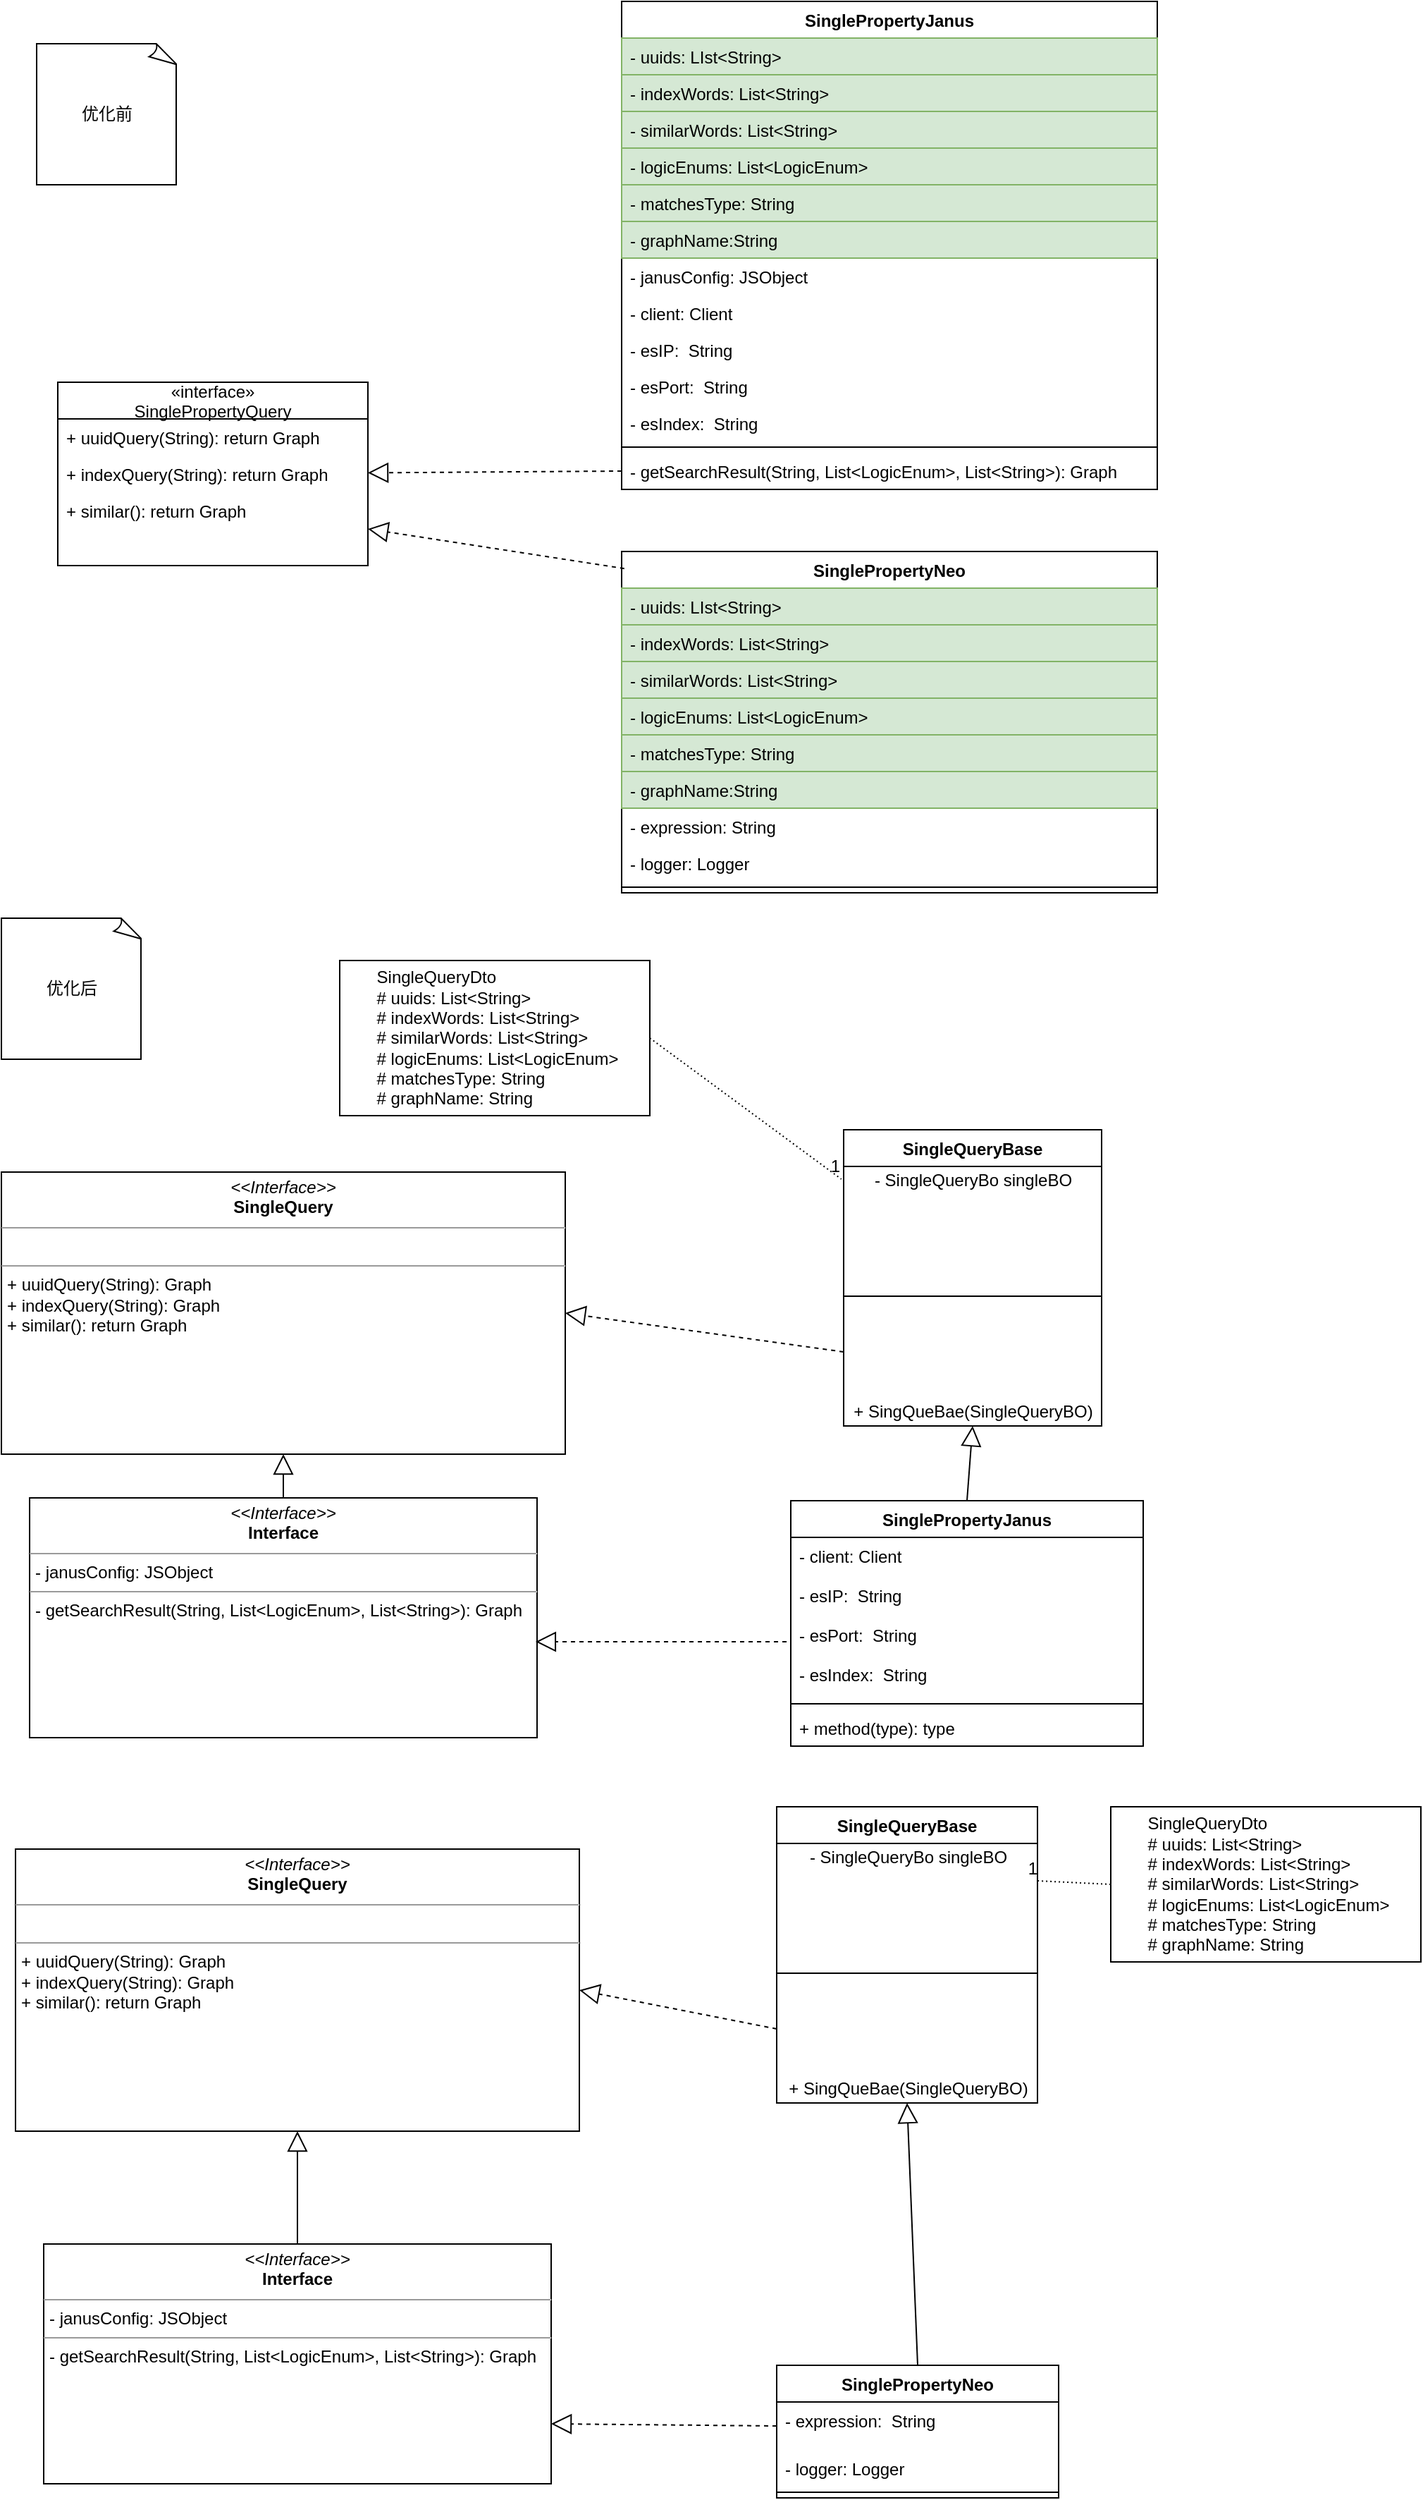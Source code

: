 <mxfile version="12.4.8" type="github">
  <diagram id="G2ogYklyL5Db48j7b1n5" name="Page-1">
    <mxGraphModel dx="974" dy="626" grid="1" gridSize="10" guides="1" tooltips="1" connect="1" arrows="1" fold="1" page="1" pageScale="1" pageWidth="827" pageHeight="1169" math="0" shadow="0">
      <root>
        <mxCell id="0"/>
        <mxCell id="1" parent="0"/>
        <mxCell id="mHAzWjMiSucVYzspW-z2-1" value="SinglePropertyJanus" style="swimlane;fontStyle=1;align=center;verticalAlign=top;childLayout=stackLayout;horizontal=1;startSize=26;horizontalStack=0;resizeParent=1;resizeParentMax=0;resizeLast=0;collapsible=1;marginBottom=0;" parent="1" vertex="1">
          <mxGeometry x="480" y="30" width="380" height="346" as="geometry">
            <mxRectangle x="580" y="980" width="160" height="26" as="alternateBounds"/>
          </mxGeometry>
        </mxCell>
        <mxCell id="mHAzWjMiSucVYzspW-z2-2" value="- uuids: LIst&lt;String&gt;" style="text;strokeColor=#82b366;fillColor=#d5e8d4;align=left;verticalAlign=top;spacingLeft=4;spacingRight=4;overflow=hidden;rotatable=0;points=[[0,0.5],[1,0.5]];portConstraint=eastwest;" parent="mHAzWjMiSucVYzspW-z2-1" vertex="1">
          <mxGeometry y="26" width="380" height="26" as="geometry"/>
        </mxCell>
        <mxCell id="6idwSDvZabJfZZZhELq6-32" value="- indexWords: List&lt;String&gt;" style="text;strokeColor=#82b366;fillColor=#d5e8d4;align=left;verticalAlign=top;spacingLeft=4;spacingRight=4;overflow=hidden;rotatable=0;points=[[0,0.5],[1,0.5]];portConstraint=eastwest;" vertex="1" parent="mHAzWjMiSucVYzspW-z2-1">
          <mxGeometry y="52" width="380" height="26" as="geometry"/>
        </mxCell>
        <mxCell id="6idwSDvZabJfZZZhELq6-33" value="- similarWords: List&lt;String&gt;" style="text;strokeColor=#82b366;fillColor=#d5e8d4;align=left;verticalAlign=top;spacingLeft=4;spacingRight=4;overflow=hidden;rotatable=0;points=[[0,0.5],[1,0.5]];portConstraint=eastwest;" vertex="1" parent="mHAzWjMiSucVYzspW-z2-1">
          <mxGeometry y="78" width="380" height="26" as="geometry"/>
        </mxCell>
        <mxCell id="6idwSDvZabJfZZZhELq6-35" value="- logicEnums: List&lt;LogicEnum&gt;" style="text;strokeColor=#82b366;fillColor=#d5e8d4;align=left;verticalAlign=top;spacingLeft=4;spacingRight=4;overflow=hidden;rotatable=0;points=[[0,0.5],[1,0.5]];portConstraint=eastwest;" vertex="1" parent="mHAzWjMiSucVYzspW-z2-1">
          <mxGeometry y="104" width="380" height="26" as="geometry"/>
        </mxCell>
        <mxCell id="6idwSDvZabJfZZZhELq6-36" value="- matchesType: String" style="text;strokeColor=#82b366;fillColor=#d5e8d4;align=left;verticalAlign=top;spacingLeft=4;spacingRight=4;overflow=hidden;rotatable=0;points=[[0,0.5],[1,0.5]];portConstraint=eastwest;" vertex="1" parent="mHAzWjMiSucVYzspW-z2-1">
          <mxGeometry y="130" width="380" height="26" as="geometry"/>
        </mxCell>
        <mxCell id="6idwSDvZabJfZZZhELq6-37" value="- graphName:String " style="text;strokeColor=#82b366;fillColor=#d5e8d4;align=left;verticalAlign=top;spacingLeft=4;spacingRight=4;overflow=hidden;rotatable=0;points=[[0,0.5],[1,0.5]];portConstraint=eastwest;" vertex="1" parent="mHAzWjMiSucVYzspW-z2-1">
          <mxGeometry y="156" width="380" height="26" as="geometry"/>
        </mxCell>
        <mxCell id="6idwSDvZabJfZZZhELq6-34" value="- janusConfig: JSObject" style="text;strokeColor=none;fillColor=none;align=left;verticalAlign=top;spacingLeft=4;spacingRight=4;overflow=hidden;rotatable=0;points=[[0,0.5],[1,0.5]];portConstraint=eastwest;" vertex="1" parent="mHAzWjMiSucVYzspW-z2-1">
          <mxGeometry y="182" width="380" height="26" as="geometry"/>
        </mxCell>
        <mxCell id="6idwSDvZabJfZZZhELq6-39" value="- client: Client" style="text;strokeColor=none;fillColor=none;align=left;verticalAlign=top;spacingLeft=4;spacingRight=4;overflow=hidden;rotatable=0;points=[[0,0.5],[1,0.5]];portConstraint=eastwest;" vertex="1" parent="mHAzWjMiSucVYzspW-z2-1">
          <mxGeometry y="208" width="380" height="26" as="geometry"/>
        </mxCell>
        <mxCell id="6idwSDvZabJfZZZhELq6-40" value="- esIP:  String" style="text;strokeColor=none;fillColor=none;align=left;verticalAlign=top;spacingLeft=4;spacingRight=4;overflow=hidden;rotatable=0;points=[[0,0.5],[1,0.5]];portConstraint=eastwest;" vertex="1" parent="mHAzWjMiSucVYzspW-z2-1">
          <mxGeometry y="234" width="380" height="26" as="geometry"/>
        </mxCell>
        <mxCell id="6idwSDvZabJfZZZhELq6-41" value="- esPort:  String" style="text;strokeColor=none;fillColor=none;align=left;verticalAlign=top;spacingLeft=4;spacingRight=4;overflow=hidden;rotatable=0;points=[[0,0.5],[1,0.5]];portConstraint=eastwest;" vertex="1" parent="mHAzWjMiSucVYzspW-z2-1">
          <mxGeometry y="260" width="380" height="26" as="geometry"/>
        </mxCell>
        <mxCell id="6idwSDvZabJfZZZhELq6-38" value="- esIndex:  String" style="text;strokeColor=none;fillColor=none;align=left;verticalAlign=top;spacingLeft=4;spacingRight=4;overflow=hidden;rotatable=0;points=[[0,0.5],[1,0.5]];portConstraint=eastwest;" vertex="1" parent="mHAzWjMiSucVYzspW-z2-1">
          <mxGeometry y="286" width="380" height="26" as="geometry"/>
        </mxCell>
        <mxCell id="mHAzWjMiSucVYzspW-z2-3" value="" style="line;strokeWidth=1;fillColor=none;align=left;verticalAlign=middle;spacingTop=-1;spacingLeft=3;spacingRight=3;rotatable=0;labelPosition=right;points=[];portConstraint=eastwest;" parent="mHAzWjMiSucVYzspW-z2-1" vertex="1">
          <mxGeometry y="312" width="380" height="8" as="geometry"/>
        </mxCell>
        <mxCell id="6idwSDvZabJfZZZhELq6-44" value="- getSearchResult(String, List&lt;LogicEnum&gt;, List&lt;String&gt;): Graph" style="text;strokeColor=none;fillColor=none;align=left;verticalAlign=top;spacingLeft=4;spacingRight=4;overflow=hidden;rotatable=0;points=[[0,0.5],[1,0.5]];portConstraint=eastwest;" vertex="1" parent="mHAzWjMiSucVYzspW-z2-1">
          <mxGeometry y="320" width="380" height="26" as="geometry"/>
        </mxCell>
        <mxCell id="6idwSDvZabJfZZZhELq6-11" value="«interface»&#xa;SinglePropertyQuery" style="swimlane;fontStyle=0;childLayout=stackLayout;horizontal=1;startSize=26;fillColor=none;horizontalStack=0;resizeParent=1;resizeParentMax=0;resizeLast=0;collapsible=1;marginBottom=0;" vertex="1" parent="1">
          <mxGeometry x="80" y="300" width="220" height="130" as="geometry"/>
        </mxCell>
        <mxCell id="6idwSDvZabJfZZZhELq6-12" value="+ uuidQuery(String): return Graph" style="text;strokeColor=none;fillColor=none;align=left;verticalAlign=top;spacingLeft=4;spacingRight=4;overflow=hidden;rotatable=0;points=[[0,0.5],[1,0.5]];portConstraint=eastwest;" vertex="1" parent="6idwSDvZabJfZZZhELq6-11">
          <mxGeometry y="26" width="220" height="26" as="geometry"/>
        </mxCell>
        <mxCell id="6idwSDvZabJfZZZhELq6-13" value="+ indexQuery(String): return Graph" style="text;strokeColor=none;fillColor=none;align=left;verticalAlign=top;spacingLeft=4;spacingRight=4;overflow=hidden;rotatable=0;points=[[0,0.5],[1,0.5]];portConstraint=eastwest;" vertex="1" parent="6idwSDvZabJfZZZhELq6-11">
          <mxGeometry y="52" width="220" height="26" as="geometry"/>
        </mxCell>
        <mxCell id="6idwSDvZabJfZZZhELq6-14" value="+ similar(): return Graph" style="text;strokeColor=none;fillColor=none;align=left;verticalAlign=top;spacingLeft=4;spacingRight=4;overflow=hidden;rotatable=0;points=[[0,0.5],[1,0.5]];portConstraint=eastwest;" vertex="1" parent="6idwSDvZabJfZZZhELq6-11">
          <mxGeometry y="78" width="220" height="52" as="geometry"/>
        </mxCell>
        <mxCell id="6idwSDvZabJfZZZhELq6-21" value="SinglePropertyNeo" style="swimlane;fontStyle=1;align=center;verticalAlign=top;childLayout=stackLayout;horizontal=1;startSize=26;horizontalStack=0;resizeParent=1;resizeParentMax=0;resizeLast=0;collapsible=1;marginBottom=0;" vertex="1" parent="1">
          <mxGeometry x="590" y="1706" width="200" height="94" as="geometry"/>
        </mxCell>
        <mxCell id="6idwSDvZabJfZZZhELq6-22" value="- expression:  String" style="text;strokeColor=none;fillColor=none;align=left;verticalAlign=top;spacingLeft=4;spacingRight=4;overflow=hidden;rotatable=0;points=[[0,0.5],[1,0.5]];portConstraint=eastwest;" vertex="1" parent="6idwSDvZabJfZZZhELq6-21">
          <mxGeometry y="26" width="200" height="34" as="geometry"/>
        </mxCell>
        <mxCell id="6idwSDvZabJfZZZhELq6-26" value="- logger: Logger" style="text;strokeColor=none;fillColor=none;align=left;verticalAlign=top;spacingLeft=4;spacingRight=4;overflow=hidden;rotatable=0;points=[[0,0.5],[1,0.5]];portConstraint=eastwest;" vertex="1" parent="6idwSDvZabJfZZZhELq6-21">
          <mxGeometry y="60" width="200" height="26" as="geometry"/>
        </mxCell>
        <mxCell id="6idwSDvZabJfZZZhELq6-23" value="" style="line;strokeWidth=1;fillColor=none;align=left;verticalAlign=middle;spacingTop=-1;spacingLeft=3;spacingRight=3;rotatable=0;labelPosition=right;points=[];portConstraint=eastwest;" vertex="1" parent="6idwSDvZabJfZZZhELq6-21">
          <mxGeometry y="86" width="200" height="8" as="geometry"/>
        </mxCell>
        <mxCell id="6idwSDvZabJfZZZhELq6-46" value="SinglePropertyNeo" style="swimlane;fontStyle=1;align=center;verticalAlign=top;childLayout=stackLayout;horizontal=1;startSize=26;horizontalStack=0;resizeParent=1;resizeParentMax=0;resizeLast=0;collapsible=1;marginBottom=0;" vertex="1" parent="1">
          <mxGeometry x="480" y="420" width="380" height="242" as="geometry">
            <mxRectangle x="580" y="980" width="160" height="26" as="alternateBounds"/>
          </mxGeometry>
        </mxCell>
        <mxCell id="6idwSDvZabJfZZZhELq6-47" value="- uuids: LIst&lt;String&gt;" style="text;strokeColor=#82b366;fillColor=#d5e8d4;align=left;verticalAlign=top;spacingLeft=4;spacingRight=4;overflow=hidden;rotatable=0;points=[[0,0.5],[1,0.5]];portConstraint=eastwest;" vertex="1" parent="6idwSDvZabJfZZZhELq6-46">
          <mxGeometry y="26" width="380" height="26" as="geometry"/>
        </mxCell>
        <mxCell id="6idwSDvZabJfZZZhELq6-48" value="- indexWords: List&lt;String&gt;" style="text;strokeColor=#82b366;fillColor=#d5e8d4;align=left;verticalAlign=top;spacingLeft=4;spacingRight=4;overflow=hidden;rotatable=0;points=[[0,0.5],[1,0.5]];portConstraint=eastwest;" vertex="1" parent="6idwSDvZabJfZZZhELq6-46">
          <mxGeometry y="52" width="380" height="26" as="geometry"/>
        </mxCell>
        <mxCell id="6idwSDvZabJfZZZhELq6-49" value="- similarWords: List&lt;String&gt;" style="text;strokeColor=#82b366;fillColor=#d5e8d4;align=left;verticalAlign=top;spacingLeft=4;spacingRight=4;overflow=hidden;rotatable=0;points=[[0,0.5],[1,0.5]];portConstraint=eastwest;" vertex="1" parent="6idwSDvZabJfZZZhELq6-46">
          <mxGeometry y="78" width="380" height="26" as="geometry"/>
        </mxCell>
        <mxCell id="6idwSDvZabJfZZZhELq6-50" value="- logicEnums: List&lt;LogicEnum&gt;" style="text;strokeColor=#82b366;fillColor=#d5e8d4;align=left;verticalAlign=top;spacingLeft=4;spacingRight=4;overflow=hidden;rotatable=0;points=[[0,0.5],[1,0.5]];portConstraint=eastwest;" vertex="1" parent="6idwSDvZabJfZZZhELq6-46">
          <mxGeometry y="104" width="380" height="26" as="geometry"/>
        </mxCell>
        <mxCell id="6idwSDvZabJfZZZhELq6-51" value="- matchesType: String" style="text;strokeColor=#82b366;fillColor=#d5e8d4;align=left;verticalAlign=top;spacingLeft=4;spacingRight=4;overflow=hidden;rotatable=0;points=[[0,0.5],[1,0.5]];portConstraint=eastwest;" vertex="1" parent="6idwSDvZabJfZZZhELq6-46">
          <mxGeometry y="130" width="380" height="26" as="geometry"/>
        </mxCell>
        <mxCell id="6idwSDvZabJfZZZhELq6-52" value="- graphName:String " style="text;strokeColor=#82b366;fillColor=#d5e8d4;align=left;verticalAlign=top;spacingLeft=4;spacingRight=4;overflow=hidden;rotatable=0;points=[[0,0.5],[1,0.5]];portConstraint=eastwest;" vertex="1" parent="6idwSDvZabJfZZZhELq6-46">
          <mxGeometry y="156" width="380" height="26" as="geometry"/>
        </mxCell>
        <mxCell id="6idwSDvZabJfZZZhELq6-53" value="- expression: String" style="text;strokeColor=none;fillColor=none;align=left;verticalAlign=top;spacingLeft=4;spacingRight=4;overflow=hidden;rotatable=0;points=[[0,0.5],[1,0.5]];portConstraint=eastwest;" vertex="1" parent="6idwSDvZabJfZZZhELq6-46">
          <mxGeometry y="182" width="380" height="26" as="geometry"/>
        </mxCell>
        <mxCell id="6idwSDvZabJfZZZhELq6-54" value="- logger: Logger" style="text;strokeColor=none;fillColor=none;align=left;verticalAlign=top;spacingLeft=4;spacingRight=4;overflow=hidden;rotatable=0;points=[[0,0.5],[1,0.5]];portConstraint=eastwest;" vertex="1" parent="6idwSDvZabJfZZZhELq6-46">
          <mxGeometry y="208" width="380" height="26" as="geometry"/>
        </mxCell>
        <mxCell id="6idwSDvZabJfZZZhELq6-58" value="" style="line;strokeWidth=1;fillColor=none;align=left;verticalAlign=middle;spacingTop=-1;spacingLeft=3;spacingRight=3;rotatable=0;labelPosition=right;points=[];portConstraint=eastwest;" vertex="1" parent="6idwSDvZabJfZZZhELq6-46">
          <mxGeometry y="234" width="380" height="8" as="geometry"/>
        </mxCell>
        <mxCell id="6idwSDvZabJfZZZhELq6-75" value="优化前" style="whiteSpace=wrap;html=1;shape=mxgraph.basic.document" vertex="1" parent="1">
          <mxGeometry x="65" y="60" width="100" height="100" as="geometry"/>
        </mxCell>
        <mxCell id="6idwSDvZabJfZZZhELq6-78" value="优化后" style="whiteSpace=wrap;html=1;shape=mxgraph.basic.document" vertex="1" parent="1">
          <mxGeometry x="40" y="680" width="100" height="100" as="geometry"/>
        </mxCell>
        <mxCell id="6idwSDvZabJfZZZhELq6-90" value="" style="endArrow=block;dashed=1;endFill=0;endSize=12;html=1;exitX=0.005;exitY=0.05;exitDx=0;exitDy=0;exitPerimeter=0;entryX=1;entryY=0.5;entryDx=0;entryDy=0;" edge="1" parent="1" source="6idwSDvZabJfZZZhELq6-46" target="6idwSDvZabJfZZZhELq6-14">
          <mxGeometry width="160" relative="1" as="geometry">
            <mxPoint x="165" y="490" as="sourcePoint"/>
            <mxPoint x="325" y="490" as="targetPoint"/>
          </mxGeometry>
        </mxCell>
        <mxCell id="6idwSDvZabJfZZZhELq6-91" value="" style="endArrow=block;dashed=1;endFill=0;endSize=12;html=1;exitX=0;exitY=0.5;exitDx=0;exitDy=0;" edge="1" parent="1" source="6idwSDvZabJfZZZhELq6-44" target="6idwSDvZabJfZZZhELq6-11">
          <mxGeometry width="160" relative="1" as="geometry">
            <mxPoint x="150" y="580" as="sourcePoint"/>
            <mxPoint x="310" y="580" as="targetPoint"/>
          </mxGeometry>
        </mxCell>
        <mxCell id="6idwSDvZabJfZZZhELq6-96" value="&lt;p style=&quot;margin: 0px ; margin-top: 4px ; text-align: center&quot;&gt;&lt;i&gt;&amp;lt;&amp;lt;Interface&amp;gt;&amp;gt;&lt;/i&gt;&lt;br&gt;&lt;b&gt;SingleQuery&lt;/b&gt;&lt;/p&gt;&lt;hr size=&quot;1&quot;&gt;&lt;p style=&quot;margin: 0px ; margin-left: 4px&quot;&gt;&lt;br&gt;&lt;/p&gt;&lt;hr size=&quot;1&quot;&gt;&lt;p style=&quot;margin: 0px ; margin-left: 4px&quot;&gt;+ uuidQuery(String): Graph&lt;/p&gt;&lt;p style=&quot;margin: 0px ; margin-left: 4px&quot;&gt;+ indexQuery(String): Graph&lt;/p&gt;&lt;p style=&quot;margin: 0px ; margin-left: 4px&quot;&gt;+ similar(): return Graph&lt;br&gt;&lt;/p&gt;" style="verticalAlign=top;align=left;overflow=fill;fontSize=12;fontFamily=Helvetica;html=1;" vertex="1" parent="1">
          <mxGeometry x="40" y="860" width="400" height="200" as="geometry"/>
        </mxCell>
        <mxCell id="6idwSDvZabJfZZZhELq6-103" value="SingleQueryBase" style="swimlane;fontStyle=1;align=center;verticalAlign=top;childLayout=stackLayout;horizontal=1;startSize=26;horizontalStack=0;resizeParent=1;resizeParentMax=0;resizeLast=0;collapsible=1;marginBottom=0;" vertex="1" parent="1">
          <mxGeometry x="637.5" y="830" width="183" height="210" as="geometry"/>
        </mxCell>
        <mxCell id="6idwSDvZabJfZZZhELq6-138" value="- SingleQueryBo singleBO" style="text;html=1;align=center;verticalAlign=middle;resizable=0;points=[];autosize=1;" vertex="1" parent="6idwSDvZabJfZZZhELq6-103">
          <mxGeometry y="26" width="183" height="20" as="geometry"/>
        </mxCell>
        <mxCell id="6idwSDvZabJfZZZhELq6-105" value="" style="line;strokeWidth=1;fillColor=none;align=left;verticalAlign=middle;spacingTop=-1;spacingLeft=3;spacingRight=3;rotatable=0;labelPosition=right;points=[];portConstraint=eastwest;" vertex="1" parent="6idwSDvZabJfZZZhELq6-103">
          <mxGeometry y="46" width="183" height="144" as="geometry"/>
        </mxCell>
        <mxCell id="6idwSDvZabJfZZZhELq6-152" value="+ SingQueBae(SingleQueryBO)" style="text;html=1;align=center;verticalAlign=middle;resizable=0;points=[];autosize=1;" vertex="1" parent="6idwSDvZabJfZZZhELq6-103">
          <mxGeometry y="190" width="183" height="20" as="geometry"/>
        </mxCell>
        <mxCell id="6idwSDvZabJfZZZhELq6-107" value="" style="endArrow=block;dashed=1;endFill=0;endSize=12;html=1;entryX=1;entryY=0.5;entryDx=0;entryDy=0;exitX=0;exitY=0.75;exitDx=0;exitDy=0;" edge="1" parent="1" source="6idwSDvZabJfZZZhELq6-103" target="6idwSDvZabJfZZZhELq6-96">
          <mxGeometry width="160" relative="1" as="geometry">
            <mxPoint x="510" y="1020" as="sourcePoint"/>
            <mxPoint x="670" y="1020" as="targetPoint"/>
          </mxGeometry>
        </mxCell>
        <mxCell id="6idwSDvZabJfZZZhELq6-111" value="&lt;p style=&quot;margin: 0px ; margin-top: 4px ; text-align: center&quot;&gt;&lt;i&gt;&amp;lt;&amp;lt;Interface&amp;gt;&amp;gt;&lt;/i&gt;&lt;br&gt;&lt;b&gt;Interface&lt;/b&gt;&lt;/p&gt;&lt;hr size=&quot;1&quot;&gt;&lt;p style=&quot;margin: 0px ; margin-left: 4px&quot;&gt;- janusConfig: JSObject&lt;br&gt;&lt;/p&gt;&lt;hr size=&quot;1&quot;&gt;&lt;p style=&quot;margin: 0px ; margin-left: 4px&quot;&gt;- getSearchResult(String, List&amp;lt;LogicEnum&amp;gt;, List&amp;lt;String&amp;gt;): Graph&lt;br&gt;&lt;/p&gt;" style="verticalAlign=top;align=left;overflow=fill;fontSize=12;fontFamily=Helvetica;html=1;" vertex="1" parent="1">
          <mxGeometry x="60" y="1091" width="360" height="170" as="geometry"/>
        </mxCell>
        <mxCell id="6idwSDvZabJfZZZhELq6-113" value="SinglePropertyJanus" style="swimlane;fontStyle=1;align=center;verticalAlign=top;childLayout=stackLayout;horizontal=1;startSize=26;horizontalStack=0;resizeParent=1;resizeParentMax=0;resizeLast=0;collapsible=1;marginBottom=0;" vertex="1" parent="1">
          <mxGeometry x="600" y="1093" width="250" height="174" as="geometry"/>
        </mxCell>
        <mxCell id="6idwSDvZabJfZZZhELq6-114" value="- client: Client&#xa;&#xa;- esIP:  String&#xa;&#xa;- esPort:  String&#xa;&#xa;- esIndex:  String&#xa;" style="text;strokeColor=none;fillColor=none;align=left;verticalAlign=top;spacingLeft=4;spacingRight=4;overflow=hidden;rotatable=0;points=[[0,0.5],[1,0.5]];portConstraint=eastwest;" vertex="1" parent="6idwSDvZabJfZZZhELq6-113">
          <mxGeometry y="26" width="250" height="114" as="geometry"/>
        </mxCell>
        <mxCell id="6idwSDvZabJfZZZhELq6-115" value="" style="line;strokeWidth=1;fillColor=none;align=left;verticalAlign=middle;spacingTop=-1;spacingLeft=3;spacingRight=3;rotatable=0;labelPosition=right;points=[];portConstraint=eastwest;" vertex="1" parent="6idwSDvZabJfZZZhELq6-113">
          <mxGeometry y="140" width="250" height="8" as="geometry"/>
        </mxCell>
        <mxCell id="6idwSDvZabJfZZZhELq6-116" value="+ method(type): type" style="text;strokeColor=none;fillColor=none;align=left;verticalAlign=top;spacingLeft=4;spacingRight=4;overflow=hidden;rotatable=0;points=[[0,0.5],[1,0.5]];portConstraint=eastwest;" vertex="1" parent="6idwSDvZabJfZZZhELq6-113">
          <mxGeometry y="148" width="250" height="26" as="geometry"/>
        </mxCell>
        <mxCell id="6idwSDvZabJfZZZhELq6-117" value="" style="edgeStyle=none;html=1;endSize=12;endArrow=block;endFill=0;entryX=0.5;entryY=1;entryDx=0;entryDy=0;exitX=0.5;exitY=0;exitDx=0;exitDy=0;" edge="1" parent="1" source="6idwSDvZabJfZZZhELq6-113" target="6idwSDvZabJfZZZhELq6-103">
          <mxGeometry width="160" relative="1" as="geometry">
            <mxPoint x="420" y="1070" as="sourcePoint"/>
            <mxPoint x="580" y="1070" as="targetPoint"/>
          </mxGeometry>
        </mxCell>
        <mxCell id="6idwSDvZabJfZZZhELq6-118" value="" style="endArrow=block;dashed=1;endFill=0;endSize=12;html=1;exitX=-0.012;exitY=0.649;exitDx=0;exitDy=0;exitPerimeter=0;entryX=0.997;entryY=0.6;entryDx=0;entryDy=0;entryPerimeter=0;" edge="1" parent="1" source="6idwSDvZabJfZZZhELq6-114" target="6idwSDvZabJfZZZhELq6-111">
          <mxGeometry width="160" relative="1" as="geometry">
            <mxPoint x="600" y="1169" as="sourcePoint"/>
            <mxPoint x="450" y="1180" as="targetPoint"/>
          </mxGeometry>
        </mxCell>
        <mxCell id="6idwSDvZabJfZZZhELq6-119" value="" style="edgeStyle=none;html=1;endSize=12;endArrow=block;endFill=0;entryX=0.5;entryY=1;entryDx=0;entryDy=0;exitX=0.5;exitY=0;exitDx=0;exitDy=0;" edge="1" parent="1" source="6idwSDvZabJfZZZhELq6-111" target="6idwSDvZabJfZZZhELq6-96">
          <mxGeometry width="160" relative="1" as="geometry">
            <mxPoint x="420" y="1080" as="sourcePoint"/>
            <mxPoint x="580" y="1080" as="targetPoint"/>
          </mxGeometry>
        </mxCell>
        <mxCell id="6idwSDvZabJfZZZhELq6-120" value="&lt;p style=&quot;margin: 0px ; margin-top: 4px ; text-align: center&quot;&gt;&lt;i&gt;&amp;lt;&amp;lt;Interface&amp;gt;&amp;gt;&lt;/i&gt;&lt;br&gt;&lt;b&gt;SingleQuery&lt;/b&gt;&lt;/p&gt;&lt;hr size=&quot;1&quot;&gt;&lt;p style=&quot;margin: 0px ; margin-left: 4px&quot;&gt;&lt;br&gt;&lt;/p&gt;&lt;hr size=&quot;1&quot;&gt;&lt;p style=&quot;margin: 0px ; margin-left: 4px&quot;&gt;+ uuidQuery(String): Graph&lt;/p&gt;&lt;p style=&quot;margin: 0px ; margin-left: 4px&quot;&gt;+ indexQuery(String): Graph&lt;/p&gt;&lt;p style=&quot;margin: 0px ; margin-left: 4px&quot;&gt;+ similar(): return Graph&lt;br&gt;&lt;/p&gt;" style="verticalAlign=top;align=left;overflow=fill;fontSize=12;fontFamily=Helvetica;html=1;" vertex="1" parent="1">
          <mxGeometry x="50" y="1340" width="400" height="200" as="geometry"/>
        </mxCell>
        <mxCell id="6idwSDvZabJfZZZhELq6-121" value="SingleQueryBase" style="swimlane;fontStyle=1;align=center;verticalAlign=top;childLayout=stackLayout;horizontal=1;startSize=26;horizontalStack=0;resizeParent=1;resizeParentMax=0;resizeLast=0;collapsible=1;marginBottom=0;" vertex="1" parent="1">
          <mxGeometry x="590" y="1310" width="185" height="210" as="geometry"/>
        </mxCell>
        <mxCell id="6idwSDvZabJfZZZhELq6-142" value="- SingleQueryBo singleBO" style="text;html=1;align=center;verticalAlign=middle;resizable=0;points=[];autosize=1;" vertex="1" parent="6idwSDvZabJfZZZhELq6-121">
          <mxGeometry y="26" width="185" height="20" as="geometry"/>
        </mxCell>
        <mxCell id="6idwSDvZabJfZZZhELq6-122" value="" style="line;strokeWidth=1;fillColor=none;align=left;verticalAlign=middle;spacingTop=-1;spacingLeft=3;spacingRight=3;rotatable=0;labelPosition=right;points=[];portConstraint=eastwest;" vertex="1" parent="6idwSDvZabJfZZZhELq6-121">
          <mxGeometry y="46" width="185" height="144" as="geometry"/>
        </mxCell>
        <mxCell id="6idwSDvZabJfZZZhELq6-157" value="+ SingQueBae(SingleQueryBO)" style="text;html=1;align=center;verticalAlign=middle;resizable=0;points=[];autosize=1;" vertex="1" parent="6idwSDvZabJfZZZhELq6-121">
          <mxGeometry y="190" width="185" height="20" as="geometry"/>
        </mxCell>
        <mxCell id="6idwSDvZabJfZZZhELq6-123" value="" style="endArrow=block;dashed=1;endFill=0;endSize=12;html=1;entryX=1;entryY=0.5;entryDx=0;entryDy=0;exitX=0;exitY=0.75;exitDx=0;exitDy=0;" edge="1" parent="1" source="6idwSDvZabJfZZZhELq6-121" target="6idwSDvZabJfZZZhELq6-120">
          <mxGeometry width="160" relative="1" as="geometry">
            <mxPoint x="800" y="1590" as="sourcePoint"/>
            <mxPoint x="960" y="1590" as="targetPoint"/>
          </mxGeometry>
        </mxCell>
        <mxCell id="6idwSDvZabJfZZZhELq6-124" value="&lt;p style=&quot;margin: 0px ; margin-top: 4px ; text-align: center&quot;&gt;&lt;i&gt;&amp;lt;&amp;lt;Interface&amp;gt;&amp;gt;&lt;/i&gt;&lt;br&gt;&lt;b&gt;Interface&lt;/b&gt;&lt;/p&gt;&lt;hr size=&quot;1&quot;&gt;&lt;p style=&quot;margin: 0px ; margin-left: 4px&quot;&gt;- janusConfig: JSObject&lt;br&gt;&lt;/p&gt;&lt;hr size=&quot;1&quot;&gt;&lt;p style=&quot;margin: 0px ; margin-left: 4px&quot;&gt;- getSearchResult(String, List&amp;lt;LogicEnum&amp;gt;, List&amp;lt;String&amp;gt;): Graph&lt;br&gt;&lt;/p&gt;" style="verticalAlign=top;align=left;overflow=fill;fontSize=12;fontFamily=Helvetica;html=1;" vertex="1" parent="1">
          <mxGeometry x="70" y="1620" width="360" height="170" as="geometry"/>
        </mxCell>
        <mxCell id="6idwSDvZabJfZZZhELq6-129" value="" style="edgeStyle=none;html=1;endSize=12;endArrow=block;endFill=0;entryX=0.5;entryY=1;entryDx=0;entryDy=0;exitX=0.5;exitY=0;exitDx=0;exitDy=0;" edge="1" parent="1" source="6idwSDvZabJfZZZhELq6-21" target="6idwSDvZabJfZZZhELq6-121">
          <mxGeometry width="160" relative="1" as="geometry">
            <mxPoint x="690" y="1650" as="sourcePoint"/>
            <mxPoint x="870" y="1640" as="targetPoint"/>
          </mxGeometry>
        </mxCell>
        <mxCell id="6idwSDvZabJfZZZhELq6-130" value="" style="endArrow=block;dashed=1;endFill=0;endSize=12;html=1;exitX=0;exitY=0.5;exitDx=0;exitDy=0;entryX=1;entryY=0.75;entryDx=0;entryDy=0;" edge="1" parent="1" source="6idwSDvZabJfZZZhELq6-22" target="6idwSDvZabJfZZZhELq6-124">
          <mxGeometry width="160" relative="1" as="geometry">
            <mxPoint x="562" y="1749.986" as="sourcePoint"/>
            <mxPoint x="400" y="1770" as="targetPoint"/>
            <Array as="points"/>
          </mxGeometry>
        </mxCell>
        <mxCell id="6idwSDvZabJfZZZhELq6-131" value="" style="edgeStyle=none;html=1;endSize=12;endArrow=block;endFill=0;entryX=0.5;entryY=1;entryDx=0;entryDy=0;exitX=0.5;exitY=0;exitDx=0;exitDy=0;" edge="1" parent="1" source="6idwSDvZabJfZZZhELq6-124" target="6idwSDvZabJfZZZhELq6-120">
          <mxGeometry width="160" relative="1" as="geometry">
            <mxPoint x="710" y="1650" as="sourcePoint"/>
            <mxPoint x="870" y="1650" as="targetPoint"/>
          </mxGeometry>
        </mxCell>
        <mxCell id="6idwSDvZabJfZZZhELq6-137" value="&lt;p style=&quot;text-align: left ; white-space: nowrap ; margin: 0px 0px 0px 4px&quot;&gt;&lt;span&gt;SingleQueryDto&lt;/span&gt;&lt;/p&gt;&lt;p style=&quot;text-align: left ; white-space: nowrap ; margin: 0px 0px 0px 4px&quot;&gt;&lt;span&gt;# uuids: List&amp;lt;String&amp;gt;&lt;/span&gt;&lt;br&gt;&lt;/p&gt;&lt;p style=&quot;text-align: left ; white-space: nowrap ; margin: 0px 0px 0px 4px&quot;&gt;# indexWords: List&amp;lt;String&amp;gt;&lt;/p&gt;&lt;p style=&quot;text-align: left ; white-space: nowrap ; margin: 0px 0px 0px 4px&quot;&gt;# similarWords: List&amp;lt;String&amp;gt;&lt;/p&gt;&lt;p style=&quot;text-align: left ; white-space: nowrap ; margin: 0px 0px 0px 4px&quot;&gt;# logicEnums: List&amp;lt;LogicEnum&amp;gt;&lt;/p&gt;&lt;p style=&quot;text-align: left ; white-space: nowrap ; margin: 0px 0px 0px 4px&quot;&gt;# matchesType: String&lt;/p&gt;&lt;p style=&quot;text-align: left ; white-space: nowrap ; margin: 0px 0px 0px 4px&quot;&gt;# graphName: String&lt;/p&gt;" style="whiteSpace=wrap;html=1;align=center;" vertex="1" parent="1">
          <mxGeometry x="280" y="710" width="220" height="110" as="geometry"/>
        </mxCell>
        <mxCell id="6idwSDvZabJfZZZhELq6-139" value="" style="endArrow=none;html=1;rounded=0;dashed=1;dashPattern=1 2;entryX=-0.009;entryY=0.45;entryDx=0;entryDy=0;entryPerimeter=0;exitX=1;exitY=0.5;exitDx=0;exitDy=0;" edge="1" parent="1" source="6idwSDvZabJfZZZhELq6-137" target="6idwSDvZabJfZZZhELq6-138">
          <mxGeometry relative="1" as="geometry">
            <mxPoint x="540" y="750" as="sourcePoint"/>
            <mxPoint x="700" y="750" as="targetPoint"/>
          </mxGeometry>
        </mxCell>
        <mxCell id="6idwSDvZabJfZZZhELq6-140" value="1" style="resizable=0;html=1;align=right;verticalAlign=bottom;" connectable="0" vertex="1" parent="6idwSDvZabJfZZZhELq6-139">
          <mxGeometry x="1" relative="1" as="geometry"/>
        </mxCell>
        <mxCell id="6idwSDvZabJfZZZhELq6-141" value="&lt;p style=&quot;text-align: left ; white-space: nowrap ; margin: 0px 0px 0px 4px&quot;&gt;&lt;span&gt;SingleQueryDto&lt;/span&gt;&lt;/p&gt;&lt;p style=&quot;text-align: left ; white-space: nowrap ; margin: 0px 0px 0px 4px&quot;&gt;&lt;span&gt;# uuids: List&amp;lt;String&amp;gt;&lt;/span&gt;&lt;br&gt;&lt;/p&gt;&lt;p style=&quot;text-align: left ; white-space: nowrap ; margin: 0px 0px 0px 4px&quot;&gt;# indexWords: List&amp;lt;String&amp;gt;&lt;/p&gt;&lt;p style=&quot;text-align: left ; white-space: nowrap ; margin: 0px 0px 0px 4px&quot;&gt;# similarWords: List&amp;lt;String&amp;gt;&lt;/p&gt;&lt;p style=&quot;text-align: left ; white-space: nowrap ; margin: 0px 0px 0px 4px&quot;&gt;# logicEnums: List&amp;lt;LogicEnum&amp;gt;&lt;/p&gt;&lt;p style=&quot;text-align: left ; white-space: nowrap ; margin: 0px 0px 0px 4px&quot;&gt;# matchesType: String&lt;/p&gt;&lt;p style=&quot;text-align: left ; white-space: nowrap ; margin: 0px 0px 0px 4px&quot;&gt;# graphName: String&lt;/p&gt;" style="whiteSpace=wrap;html=1;align=center;" vertex="1" parent="1">
          <mxGeometry x="827" y="1310" width="220" height="110" as="geometry"/>
        </mxCell>
        <mxCell id="6idwSDvZabJfZZZhELq6-147" value="" style="endArrow=none;html=1;rounded=0;dashed=1;dashPattern=1 2;entryX=1;entryY=0.25;entryDx=0;entryDy=0;exitX=0;exitY=0.5;exitDx=0;exitDy=0;" edge="1" parent="1" source="6idwSDvZabJfZZZhELq6-141" target="6idwSDvZabJfZZZhELq6-121">
          <mxGeometry relative="1" as="geometry">
            <mxPoint x="770" y="1570" as="sourcePoint"/>
            <mxPoint x="930" y="1570" as="targetPoint"/>
          </mxGeometry>
        </mxCell>
        <mxCell id="6idwSDvZabJfZZZhELq6-148" value="1" style="resizable=0;html=1;align=right;verticalAlign=bottom;" connectable="0" vertex="1" parent="6idwSDvZabJfZZZhELq6-147">
          <mxGeometry x="1" relative="1" as="geometry"/>
        </mxCell>
      </root>
    </mxGraphModel>
  </diagram>
</mxfile>
